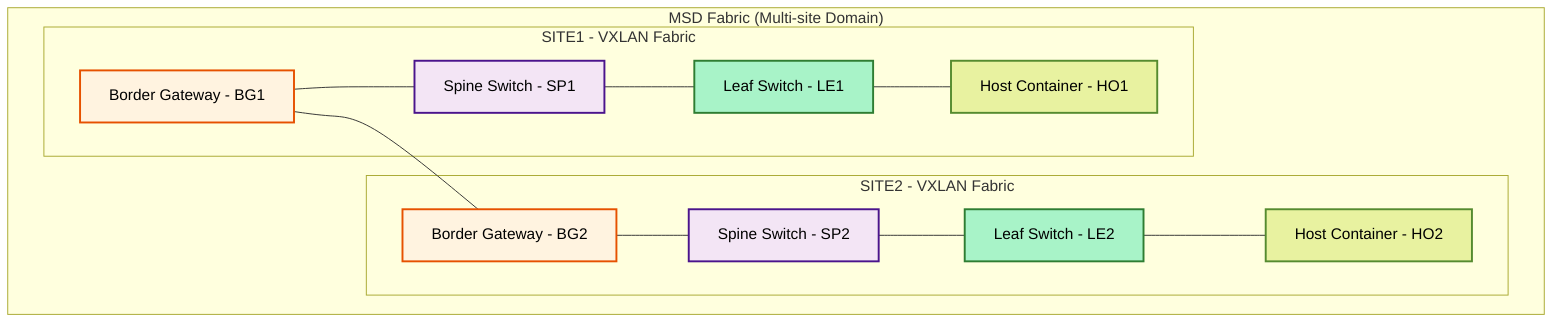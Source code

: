 graph TD
    subgraph MSD["MSD Fabric (Multi-site Domain)"]
        subgraph SITE2["SITE2 - VXLAN Fabric"]
            BG2[Border Gateway - BG2]
            SP2[Spine Switch - SP2]
            LE2[Leaf Switch - LE2]
            HO2[Host Container - HO2]
            
            %% SITE2 fabric connections (top-down)
            BG2 --- SP2
            SP2 --- LE2
            LE2 --- HO2
        end

        subgraph SITE1["SITE1 - VXLAN Fabric"]
            BG1[Border Gateway - BG1]
            SP1[Spine Switch - SP1]
            LE1[Leaf Switch - LE1]
            HO1[Host Container - HO1]
            
            %% SITE1 fabric connections (top-down)
            BG1 --- SP1
            SP1 --- LE1
            LE1 --- HO1
        end

        %% Inter-fabric connection (MSD backbone)
        BG1 --- BG2
    end

    %% Styling
    classDef msdBox fill:#e3f2fd,stroke:#0d47a1,stroke-width:3px
    classDef siteBox fill:#f1f8e9,stroke:#33691e,stroke-width:2px
    classDef borderGateway fill:#fff3e0,stroke:#e65100,stroke-width:2px,color:#000000
    classDef spine fill:#f3e5f5,stroke:#4a148c,stroke-width:2px,color:#000000
    classDef leaf fill:#a8f3c8,stroke:#2e7d32,stroke-width:2px,color:#000000
    classDef host fill:#e8f2a0,stroke:#558b2f,stroke-width:2px,color:#000000

    class BG1,BG2 borderGateway
    class SP1,SP2 spine
    class LE1,LE2 leaf
    class HO1,HO2 host